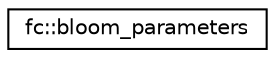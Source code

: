 digraph "Graphical Class Hierarchy"
{
  edge [fontname="Helvetica",fontsize="10",labelfontname="Helvetica",labelfontsize="10"];
  node [fontname="Helvetica",fontsize="10",shape=record];
  rankdir="LR";
  Node0 [label="fc::bloom_parameters",height=0.2,width=0.4,color="black", fillcolor="white", style="filled",URL="$classfc_1_1bloom__parameters.html"];
}
